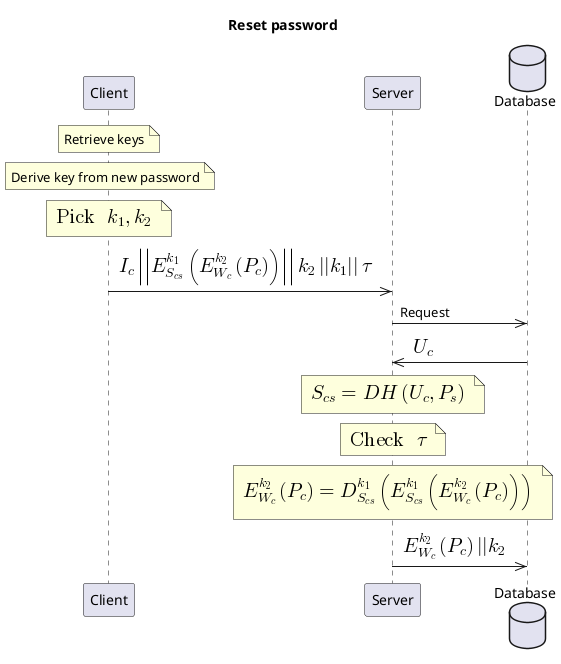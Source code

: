 @startuml
title Reset password

participant Client
participant Server
database Database

note over Client
  Retrieve keys
end note

note over Client
  Derive key from new password
end note

note over Client
  <math>"Pick " k_1, k_2</math>
end note

Client ->> Server: <math>I_c || E_{S_{cs}}^{k_1}(E_{W_c}^{k_2}(P_c)) || k_2 || k_1 || \tau</math>
Server ->> Database: Request
Database ->> Server: <math>U_c</math>

note over Server
    <math>S_{cs} = DH(U_c, P_s)</math>
end note

note over Server
    <math>"Check " \tau</math>
end note

note over Server
    <math>E_{W_c}^{k_2}(P_c) = D_{S_{cs}}^{k_1}(E_{S_{cs}}^{k_1}(E_{W_c}^{k_2}(P_c)))</math>
end note



Server ->> Database: <math>E_{W_c}^{k_2}(P_c) || k_2</math>
@enduml